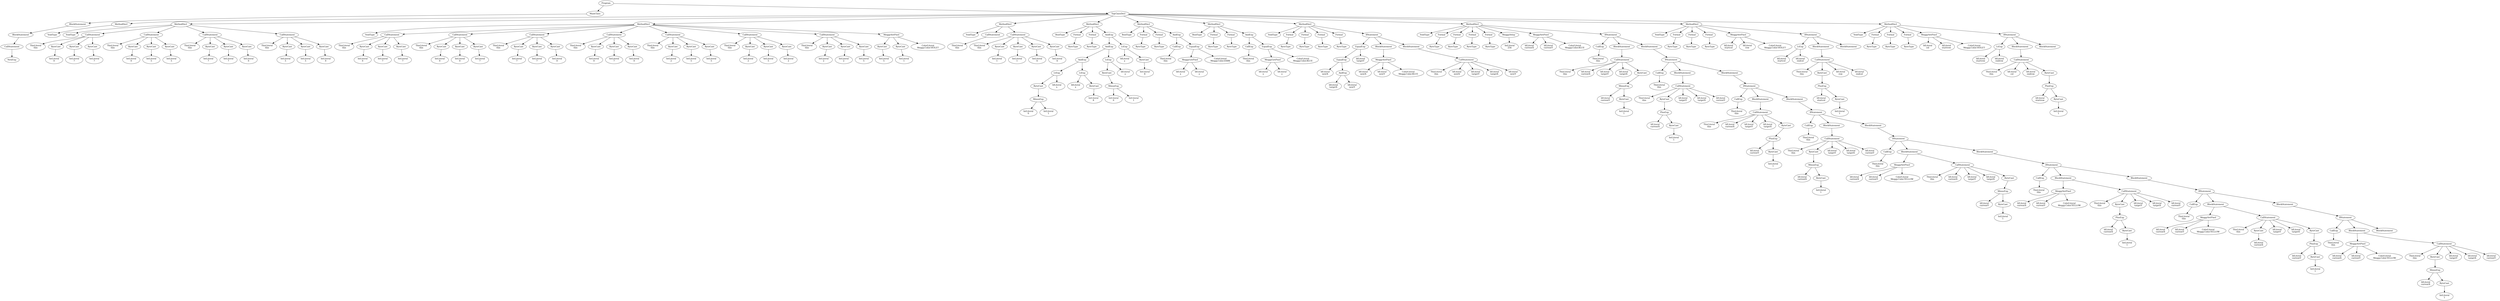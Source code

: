 digraph ASTGraph {
0 [ label="Program" ];
1 [ label="MainClass" ];
0 -> 1
2 [ label="BlockStatement" ];
1 -> 2
3 [ label="BlockStatement" ];
2 -> 3
4 [ label="CallStatement" ];
3 -> 4
5 [ label="NewExp" ];
4 -> 5
6 [ label="TopClassDecl" ];
0 -> 6
7 [ label="MethodDecl" ];
6 -> 7
8 [ label="VoidType" ];
7 -> 8
9 [ label="MethodDecl" ];
6 -> 9
10 [ label="VoidType" ];
9 -> 10
11 [ label="CallStatement" ];
9 -> 11
12 [ label="ThisLiteral\nthis" ];
11 -> 12
13 [ label="ByteCast" ];
11 -> 13
14 [ label="IntLiteral\n0" ];
13 -> 14
15 [ label="ByteCast" ];
11 -> 15
16 [ label="IntLiteral\n7" ];
15 -> 16
17 [ label="ByteCast" ];
11 -> 17
18 [ label="IntLiteral\n7" ];
17 -> 18
19 [ label="CallStatement" ];
9 -> 19
20 [ label="ThisLiteral\nthis" ];
19 -> 20
21 [ label="ByteCast" ];
19 -> 21
22 [ label="IntLiteral\n0" ];
21 -> 22
23 [ label="ByteCast" ];
19 -> 23
24 [ label="IntLiteral\n5" ];
23 -> 24
25 [ label="ByteCast" ];
19 -> 25
26 [ label="IntLiteral\n5" ];
25 -> 26
27 [ label="CallStatement" ];
9 -> 27
28 [ label="ThisLiteral\nthis" ];
27 -> 28
29 [ label="ByteCast" ];
27 -> 29
30 [ label="IntLiteral\n7" ];
29 -> 30
31 [ label="ByteCast" ];
27 -> 31
32 [ label="IntLiteral\n7" ];
31 -> 32
33 [ label="ByteCast" ];
27 -> 33
34 [ label="IntLiteral\n0" ];
33 -> 34
35 [ label="CallStatement" ];
9 -> 35
36 [ label="ThisLiteral\nthis" ];
35 -> 36
37 [ label="ByteCast" ];
35 -> 37
38 [ label="IntLiteral\n5" ];
37 -> 38
39 [ label="ByteCast" ];
35 -> 39
40 [ label="IntLiteral\n5" ];
39 -> 40
41 [ label="ByteCast" ];
35 -> 41
42 [ label="IntLiteral\n0" ];
41 -> 42
43 [ label="MethodDecl" ];
6 -> 43
44 [ label="VoidType" ];
43 -> 44
45 [ label="CallStatement" ];
43 -> 45
46 [ label="ThisLiteral\nthis" ];
45 -> 46
47 [ label="ByteCast" ];
45 -> 47
48 [ label="IntLiteral\n0" ];
47 -> 48
49 [ label="ByteCast" ];
45 -> 49
50 [ label="IntLiteral\n7" ];
49 -> 50
51 [ label="ByteCast" ];
45 -> 51
52 [ label="IntLiteral\n7" ];
51 -> 52
53 [ label="CallStatement" ];
43 -> 53
54 [ label="ThisLiteral\nthis" ];
53 -> 54
55 [ label="ByteCast" ];
53 -> 55
56 [ label="IntLiteral\n0" ];
55 -> 56
57 [ label="ByteCast" ];
53 -> 57
58 [ label="IntLiteral\n0" ];
57 -> 58
59 [ label="ByteCast" ];
53 -> 59
60 [ label="IntLiteral\n7" ];
59 -> 60
61 [ label="CallStatement" ];
43 -> 61
62 [ label="ThisLiteral\nthis" ];
61 -> 62
63 [ label="ByteCast" ];
61 -> 63
64 [ label="IntLiteral\n7" ];
63 -> 64
65 [ label="ByteCast" ];
61 -> 65
66 [ label="IntLiteral\n7" ];
65 -> 66
67 [ label="ByteCast" ];
61 -> 67
68 [ label="IntLiteral\n0" ];
67 -> 68
69 [ label="CallStatement" ];
43 -> 69
70 [ label="ThisLiteral\nthis" ];
69 -> 70
71 [ label="ByteCast" ];
69 -> 71
72 [ label="IntLiteral\n0" ];
71 -> 72
73 [ label="ByteCast" ];
69 -> 73
74 [ label="IntLiteral\n7" ];
73 -> 74
75 [ label="ByteCast" ];
69 -> 75
76 [ label="IntLiteral\n0" ];
75 -> 76
77 [ label="CallStatement" ];
43 -> 77
78 [ label="ThisLiteral\nthis" ];
77 -> 78
79 [ label="ByteCast" ];
77 -> 79
80 [ label="IntLiteral\n2" ];
79 -> 80
81 [ label="ByteCast" ];
77 -> 81
82 [ label="IntLiteral\n5" ];
81 -> 82
83 [ label="ByteCast" ];
77 -> 83
84 [ label="IntLiteral\n5" ];
83 -> 84
85 [ label="CallStatement" ];
43 -> 85
86 [ label="ThisLiteral\nthis" ];
85 -> 86
87 [ label="ByteCast" ];
85 -> 87
88 [ label="IntLiteral\n2" ];
87 -> 88
89 [ label="ByteCast" ];
85 -> 89
90 [ label="IntLiteral\n5" ];
89 -> 90
91 [ label="ByteCast" ];
85 -> 91
92 [ label="IntLiteral\n2" ];
91 -> 92
93 [ label="CallStatement" ];
43 -> 93
94 [ label="ThisLiteral\nthis" ];
93 -> 94
95 [ label="ByteCast" ];
93 -> 95
96 [ label="IntLiteral\n2" ];
95 -> 96
97 [ label="ByteCast" ];
93 -> 97
98 [ label="IntLiteral\n2" ];
97 -> 98
99 [ label="ByteCast" ];
93 -> 99
100 [ label="IntLiteral\n5" ];
99 -> 100
101 [ label="MeggySetPixel" ];
43 -> 101
102 [ label="ByteCast" ];
101 -> 102
103 [ label="IntLiteral\n5" ];
102 -> 103
104 [ label="ByteCast" ];
101 -> 104
105 [ label="IntLiteral\n1" ];
104 -> 105
106 [ label="ColorLiteral\nMeggy.Color.VIOLET" ];
101 -> 106
107 [ label="MethodDecl" ];
6 -> 107
108 [ label="VoidType" ];
107 -> 108
109 [ label="CallStatement" ];
107 -> 109
110 [ label="ThisLiteral\nthis" ];
109 -> 110
111 [ label="CallStatement" ];
107 -> 111
112 [ label="ThisLiteral\nthis" ];
111 -> 112
113 [ label="ByteCast" ];
111 -> 113
114 [ label="IntLiteral\n1" ];
113 -> 114
115 [ label="ByteCast" ];
111 -> 115
116 [ label="IntLiteral\n1" ];
115 -> 116
117 [ label="ByteCast" ];
111 -> 117
118 [ label="IntLiteral\n6" ];
117 -> 118
119 [ label="ByteCast" ];
111 -> 119
120 [ label="IntLiteral\n6" ];
119 -> 120
121 [ label="MethodDecl" ];
6 -> 121
122 [ label="BoolType" ];
121 -> 122
123 [ label="Formal" ];
121 -> 123
124 [ label="ByteType" ];
123 -> 124
125 [ label="Formal" ];
121 -> 125
126 [ label="ByteType" ];
125 -> 126
127 [ label="AndExp" ];
121 -> 127
128 [ label="AndExp" ];
127 -> 128
129 [ label="AndExp" ];
128 -> 129
130 [ label="LtExp" ];
129 -> 130
131 [ label="ByteCast" ];
130 -> 131
132 [ label="MinusExp" ];
131 -> 132
133 [ label="IntLiteral\n0" ];
132 -> 133
134 [ label="IntLiteral\n1" ];
132 -> 134
135 [ label="IdLiteral\nx" ];
130 -> 135
136 [ label="LtExp" ];
129 -> 136
137 [ label="IdLiteral\nx" ];
136 -> 137
138 [ label="ByteCast" ];
136 -> 138
139 [ label="IntLiteral\n8" ];
138 -> 139
140 [ label="LtExp" ];
128 -> 140
141 [ label="ByteCast" ];
140 -> 141
142 [ label="MinusExp" ];
141 -> 142
143 [ label="IntLiteral\n0" ];
142 -> 143
144 [ label="IntLiteral\n1" ];
142 -> 144
145 [ label="IdLiteral\ny" ];
140 -> 145
146 [ label="LtExp" ];
127 -> 146
147 [ label="IdLiteral\ny" ];
146 -> 147
148 [ label="ByteCast" ];
146 -> 148
149 [ label="IntLiteral\n8" ];
148 -> 149
150 [ label="MethodDecl" ];
6 -> 150
151 [ label="BoolType" ];
150 -> 151
152 [ label="Formal" ];
150 -> 152
153 [ label="ByteType" ];
152 -> 153
154 [ label="Formal" ];
150 -> 154
155 [ label="ByteType" ];
154 -> 155
156 [ label="AndExp" ];
150 -> 156
157 [ label="CallExp" ];
156 -> 157
158 [ label="ThisLiteral\nthis" ];
157 -> 158
159 [ label="EqualExp" ];
156 -> 159
160 [ label="MeggyGetPixel" ];
159 -> 160
161 [ label="IdLiteral\nx" ];
160 -> 161
162 [ label="IdLiteral\ny" ];
160 -> 162
163 [ label="ColorLiteral\nMeggy.Color.DARK" ];
159 -> 163
164 [ label="MethodDecl" ];
6 -> 164
165 [ label="BoolType" ];
164 -> 165
166 [ label="Formal" ];
164 -> 166
167 [ label="ByteType" ];
166 -> 167
168 [ label="Formal" ];
164 -> 168
169 [ label="ByteType" ];
168 -> 169
170 [ label="AndExp" ];
164 -> 170
171 [ label="CallExp" ];
170 -> 171
172 [ label="ThisLiteral\nthis" ];
171 -> 172
173 [ label="EqualExp" ];
170 -> 173
174 [ label="MeggyGetPixel" ];
173 -> 174
175 [ label="IdLiteral\nx" ];
174 -> 175
176 [ label="IdLiteral\ny" ];
174 -> 176
177 [ label="ColorLiteral\nMeggy.Color.BLUE" ];
173 -> 177
178 [ label="MethodDecl" ];
6 -> 178
179 [ label="VoidType" ];
178 -> 179
180 [ label="Formal" ];
178 -> 180
181 [ label="ByteType" ];
180 -> 181
182 [ label="Formal" ];
178 -> 182
183 [ label="ByteType" ];
182 -> 183
184 [ label="Formal" ];
178 -> 184
185 [ label="ByteType" ];
184 -> 185
186 [ label="Formal" ];
178 -> 186
187 [ label="ByteType" ];
186 -> 187
188 [ label="IfStatement" ];
178 -> 188
189 [ label="EqualExp" ];
188 -> 189
190 [ label="EqualExp" ];
189 -> 190
191 [ label="IdLiteral\nnextX" ];
190 -> 191
192 [ label="AndExp" ];
190 -> 192
193 [ label="IdLiteral\ntargetX" ];
192 -> 193
194 [ label="IdLiteral\nnextY" ];
192 -> 194
195 [ label="IdLiteral\ntargetY" ];
189 -> 195
196 [ label="BlockStatement" ];
188 -> 196
197 [ label="MeggySetPixel" ];
196 -> 197
198 [ label="IdLiteral\nnextX" ];
197 -> 198
199 [ label="IdLiteral\nnextY" ];
197 -> 199
200 [ label="ColorLiteral\nMeggy.Color.BLUE" ];
197 -> 200
201 [ label="BlockStatement" ];
188 -> 201
202 [ label="CallStatement" ];
201 -> 202
203 [ label="ThisLiteral\nthis" ];
202 -> 203
204 [ label="IdLiteral\nnextX" ];
202 -> 204
205 [ label="IdLiteral\ntargetY" ];
202 -> 205
206 [ label="IdLiteral\ntargetX" ];
202 -> 206
207 [ label="IdLiteral\nnextY" ];
202 -> 207
208 [ label="MethodDecl" ];
6 -> 208
209 [ label="VoidType" ];
208 -> 209
210 [ label="Formal" ];
208 -> 210
211 [ label="ByteType" ];
210 -> 211
212 [ label="Formal" ];
208 -> 212
213 [ label="ByteType" ];
212 -> 213
214 [ label="Formal" ];
208 -> 214
215 [ label="ByteType" ];
214 -> 215
216 [ label="Formal" ];
208 -> 216
217 [ label="ByteType" ];
216 -> 217
218 [ label="MeggyDelay" ];
208 -> 218
219 [ label="IntLiteral\n256" ];
218 -> 219
220 [ label="MeggySetPixel" ];
208 -> 220
221 [ label="IdLiteral\ncurrentX" ];
220 -> 221
222 [ label="IdLiteral\ncurrentY" ];
220 -> 222
223 [ label="ColorLiteral\nMeggy.Color.BLUE" ];
220 -> 223
224 [ label="IfStatement" ];
208 -> 224
225 [ label="CallExp" ];
224 -> 225
226 [ label="ThisLiteral\nthis" ];
225 -> 226
227 [ label="BlockStatement" ];
224 -> 227
228 [ label="CallStatement" ];
227 -> 228
229 [ label="ThisLiteral\nthis" ];
228 -> 229
230 [ label="IdLiteral\ncurrentX" ];
228 -> 230
231 [ label="IdLiteral\ntargetY" ];
228 -> 231
232 [ label="IdLiteral\ntargetX" ];
228 -> 232
233 [ label="ByteCast" ];
228 -> 233
234 [ label="MinusExp" ];
233 -> 234
235 [ label="IdLiteral\ncurrentY" ];
234 -> 235
236 [ label="ByteCast" ];
234 -> 236
237 [ label="IntLiteral\n1" ];
236 -> 237
238 [ label="BlockStatement" ];
224 -> 238
239 [ label="IfStatement" ];
238 -> 239
240 [ label="CallExp" ];
239 -> 240
241 [ label="ThisLiteral\nthis" ];
240 -> 241
242 [ label="BlockStatement" ];
239 -> 242
243 [ label="CallStatement" ];
242 -> 243
244 [ label="ThisLiteral\nthis" ];
243 -> 244
245 [ label="ByteCast" ];
243 -> 245
246 [ label="PlusExp" ];
245 -> 246
247 [ label="IdLiteral\ncurrentX" ];
246 -> 247
248 [ label="ByteCast" ];
246 -> 248
249 [ label="IntLiteral\n1" ];
248 -> 249
250 [ label="IdLiteral\ntargetY" ];
243 -> 250
251 [ label="IdLiteral\ntargetX" ];
243 -> 251
252 [ label="IdLiteral\ncurrentY" ];
243 -> 252
253 [ label="BlockStatement" ];
239 -> 253
254 [ label="IfStatement" ];
253 -> 254
255 [ label="CallExp" ];
254 -> 255
256 [ label="ThisLiteral\nthis" ];
255 -> 256
257 [ label="BlockStatement" ];
254 -> 257
258 [ label="CallStatement" ];
257 -> 258
259 [ label="ThisLiteral\nthis" ];
258 -> 259
260 [ label="IdLiteral\ncurrentX" ];
258 -> 260
261 [ label="IdLiteral\ntargetY" ];
258 -> 261
262 [ label="IdLiteral\ntargetX" ];
258 -> 262
263 [ label="ByteCast" ];
258 -> 263
264 [ label="PlusExp" ];
263 -> 264
265 [ label="IdLiteral\ncurrentY" ];
264 -> 265
266 [ label="ByteCast" ];
264 -> 266
267 [ label="IntLiteral\n1" ];
266 -> 267
268 [ label="BlockStatement" ];
254 -> 268
269 [ label="IfStatement" ];
268 -> 269
270 [ label="CallExp" ];
269 -> 270
271 [ label="ThisLiteral\nthis" ];
270 -> 271
272 [ label="BlockStatement" ];
269 -> 272
273 [ label="CallStatement" ];
272 -> 273
274 [ label="ThisLiteral\nthis" ];
273 -> 274
275 [ label="ByteCast" ];
273 -> 275
276 [ label="MinusExp" ];
275 -> 276
277 [ label="IdLiteral\ncurrentX" ];
276 -> 277
278 [ label="ByteCast" ];
276 -> 278
279 [ label="IntLiteral\n1" ];
278 -> 279
280 [ label="IdLiteral\ntargetY" ];
273 -> 280
281 [ label="IdLiteral\ntargetX" ];
273 -> 281
282 [ label="IdLiteral\ncurrentY" ];
273 -> 282
283 [ label="BlockStatement" ];
269 -> 283
284 [ label="IfStatement" ];
283 -> 284
285 [ label="CallExp" ];
284 -> 285
286 [ label="ThisLiteral\nthis" ];
285 -> 286
287 [ label="BlockStatement" ];
284 -> 287
288 [ label="MeggySetPixel" ];
287 -> 288
289 [ label="IdLiteral\ncurrentX" ];
288 -> 289
290 [ label="IdLiteral\ncurrentY" ];
288 -> 290
291 [ label="ColorLiteral\nMeggy.Color.YELLOW" ];
288 -> 291
292 [ label="CallStatement" ];
287 -> 292
293 [ label="ThisLiteral\nthis" ];
292 -> 293
294 [ label="IdLiteral\ncurrentX" ];
292 -> 294
295 [ label="IdLiteral\ntargetY" ];
292 -> 295
296 [ label="IdLiteral\ntargetX" ];
292 -> 296
297 [ label="ByteCast" ];
292 -> 297
298 [ label="MinusExp" ];
297 -> 298
299 [ label="IdLiteral\ncurrentY" ];
298 -> 299
300 [ label="ByteCast" ];
298 -> 300
301 [ label="IntLiteral\n1" ];
300 -> 301
302 [ label="BlockStatement" ];
284 -> 302
303 [ label="IfStatement" ];
302 -> 303
304 [ label="CallExp" ];
303 -> 304
305 [ label="ThisLiteral\nthis" ];
304 -> 305
306 [ label="BlockStatement" ];
303 -> 306
307 [ label="MeggySetPixel" ];
306 -> 307
308 [ label="IdLiteral\ncurrentX" ];
307 -> 308
309 [ label="IdLiteral\ncurrentY" ];
307 -> 309
310 [ label="ColorLiteral\nMeggy.Color.YELLOW" ];
307 -> 310
311 [ label="CallStatement" ];
306 -> 311
312 [ label="ThisLiteral\nthis" ];
311 -> 312
313 [ label="ByteCast" ];
311 -> 313
314 [ label="PlusExp" ];
313 -> 314
315 [ label="IdLiteral\ncurrentX" ];
314 -> 315
316 [ label="ByteCast" ];
314 -> 316
317 [ label="IntLiteral\n1" ];
316 -> 317
318 [ label="IdLiteral\ntargetY" ];
311 -> 318
319 [ label="IdLiteral\ntargetX" ];
311 -> 319
320 [ label="IdLiteral\ncurrentY" ];
311 -> 320
321 [ label="BlockStatement" ];
303 -> 321
322 [ label="IfStatement" ];
321 -> 322
323 [ label="CallExp" ];
322 -> 323
324 [ label="ThisLiteral\nthis" ];
323 -> 324
325 [ label="BlockStatement" ];
322 -> 325
326 [ label="MeggySetPixel" ];
325 -> 326
327 [ label="IdLiteral\ncurrentX" ];
326 -> 327
328 [ label="IdLiteral\ncurrentY" ];
326 -> 328
329 [ label="ColorLiteral\nMeggy.Color.YELLOW" ];
326 -> 329
330 [ label="CallStatement" ];
325 -> 330
331 [ label="ThisLiteral\nthis" ];
330 -> 331
332 [ label="ByteCast" ];
330 -> 332
333 [ label="IdLiteral\ncurrentX" ];
332 -> 333
334 [ label="IdLiteral\ntargetY" ];
330 -> 334
335 [ label="IdLiteral\ntargetX" ];
330 -> 335
336 [ label="ByteCast" ];
330 -> 336
337 [ label="PlusExp" ];
336 -> 337
338 [ label="IdLiteral\ncurrentY" ];
337 -> 338
339 [ label="ByteCast" ];
337 -> 339
340 [ label="IntLiteral\n1" ];
339 -> 340
341 [ label="BlockStatement" ];
322 -> 341
342 [ label="IfStatement" ];
341 -> 342
343 [ label="CallExp" ];
342 -> 343
344 [ label="ThisLiteral\nthis" ];
343 -> 344
345 [ label="BlockStatement" ];
342 -> 345
346 [ label="MeggySetPixel" ];
345 -> 346
347 [ label="IdLiteral\ncurrentX" ];
346 -> 347
348 [ label="IdLiteral\ncurrentY" ];
346 -> 348
349 [ label="ColorLiteral\nMeggy.Color.YELLOW" ];
346 -> 349
350 [ label="CallStatement" ];
345 -> 350
351 [ label="ThisLiteral\nthis" ];
350 -> 351
352 [ label="ByteCast" ];
350 -> 352
353 [ label="MinusExp" ];
352 -> 353
354 [ label="IdLiteral\ncurrentX" ];
353 -> 354
355 [ label="ByteCast" ];
353 -> 355
356 [ label="IntLiteral\n1" ];
355 -> 356
357 [ label="IdLiteral\ntargetY" ];
350 -> 357
358 [ label="IdLiteral\ntargetX" ];
350 -> 358
359 [ label="IdLiteral\ncurrentY" ];
350 -> 359
360 [ label="BlockStatement" ];
342 -> 360
361 [ label="MethodDecl" ];
6 -> 361
362 [ label="VoidType" ];
361 -> 362
363 [ label="Formal" ];
361 -> 363
364 [ label="ByteType" ];
363 -> 364
365 [ label="Formal" ];
361 -> 365
366 [ label="ByteType" ];
365 -> 366
367 [ label="Formal" ];
361 -> 367
368 [ label="ByteType" ];
367 -> 368
369 [ label="MeggySetPixel" ];
361 -> 369
370 [ label="IdLiteral\nstartcol" ];
369 -> 370
371 [ label="IdLiteral\nrow" ];
369 -> 371
372 [ label="ColorLiteral\nMeggy.Color.VIOLET" ];
369 -> 372
373 [ label="IfStatement" ];
361 -> 373
374 [ label="LtExp" ];
373 -> 374
375 [ label="IdLiteral\nstartcol" ];
374 -> 375
376 [ label="IdLiteral\nendcol" ];
374 -> 376
377 [ label="BlockStatement" ];
373 -> 377
378 [ label="CallStatement" ];
377 -> 378
379 [ label="ThisLiteral\nthis" ];
378 -> 379
380 [ label="ByteCast" ];
378 -> 380
381 [ label="PlusExp" ];
380 -> 381
382 [ label="IdLiteral\nstartcol" ];
381 -> 382
383 [ label="ByteCast" ];
381 -> 383
384 [ label="IntLiteral\n1" ];
383 -> 384
385 [ label="IdLiteral\nrow" ];
378 -> 385
386 [ label="IdLiteral\nendcol" ];
378 -> 386
387 [ label="BlockStatement" ];
373 -> 387
388 [ label="MethodDecl" ];
6 -> 388
389 [ label="VoidType" ];
388 -> 389
390 [ label="Formal" ];
388 -> 390
391 [ label="ByteType" ];
390 -> 391
392 [ label="Formal" ];
388 -> 392
393 [ label="ByteType" ];
392 -> 393
394 [ label="Formal" ];
388 -> 394
395 [ label="ByteType" ];
394 -> 395
396 [ label="MeggySetPixel" ];
388 -> 396
397 [ label="IdLiteral\ncol" ];
396 -> 397
398 [ label="IdLiteral\nstartrow" ];
396 -> 398
399 [ label="ColorLiteral\nMeggy.Color.VIOLET" ];
396 -> 399
400 [ label="IfStatement" ];
388 -> 400
401 [ label="LtExp" ];
400 -> 401
402 [ label="IdLiteral\nstartrow" ];
401 -> 402
403 [ label="IdLiteral\nendrow" ];
401 -> 403
404 [ label="BlockStatement" ];
400 -> 404
405 [ label="CallStatement" ];
404 -> 405
406 [ label="ThisLiteral\nthis" ];
405 -> 406
407 [ label="IdLiteral\ncol" ];
405 -> 407
408 [ label="IdLiteral\nendrow" ];
405 -> 408
409 [ label="ByteCast" ];
405 -> 409
410 [ label="PlusExp" ];
409 -> 410
411 [ label="IdLiteral\nstartrow" ];
410 -> 411
412 [ label="ByteCast" ];
410 -> 412
413 [ label="IntLiteral\n1" ];
412 -> 413
414 [ label="BlockStatement" ];
400 -> 414
}
